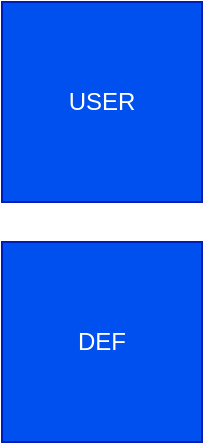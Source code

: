 <mxfile version="26.2.2">
  <diagram name="Страница — 1" id="ww6B6YweFbH5fyyGAKXU">
    <mxGraphModel dx="2189" dy="963" grid="1" gridSize="10" guides="1" tooltips="1" connect="1" arrows="1" fold="1" page="1" pageScale="1" pageWidth="827" pageHeight="1169" math="0" shadow="0">
      <root>
        <mxCell id="0" />
        <mxCell id="1" parent="0" />
        <mxCell id="1KbA1CaK5GnWtUVJOpSO-1" value="USER" style="whiteSpace=wrap;html=1;aspect=fixed;fillColor=light-dark(#0050EF,#000000);fontColor=#FFFFFF;strokeColor=light-dark(#001DBC, #ffffff);" vertex="1" parent="1">
          <mxGeometry x="-690" y="150" width="100" height="100" as="geometry" />
        </mxCell>
        <mxCell id="1KbA1CaK5GnWtUVJOpSO-3" value="&lt;font&gt;DEF&lt;/font&gt;" style="whiteSpace=wrap;html=1;aspect=fixed;fillColor=light-dark(#0050EF,#000000);fontColor=#ffffff;strokeColor=light-dark(#001DBC, #ffffff);align=center;" vertex="1" parent="1">
          <mxGeometry x="-690" y="270" width="100" height="100" as="geometry" />
        </mxCell>
      </root>
    </mxGraphModel>
  </diagram>
</mxfile>

